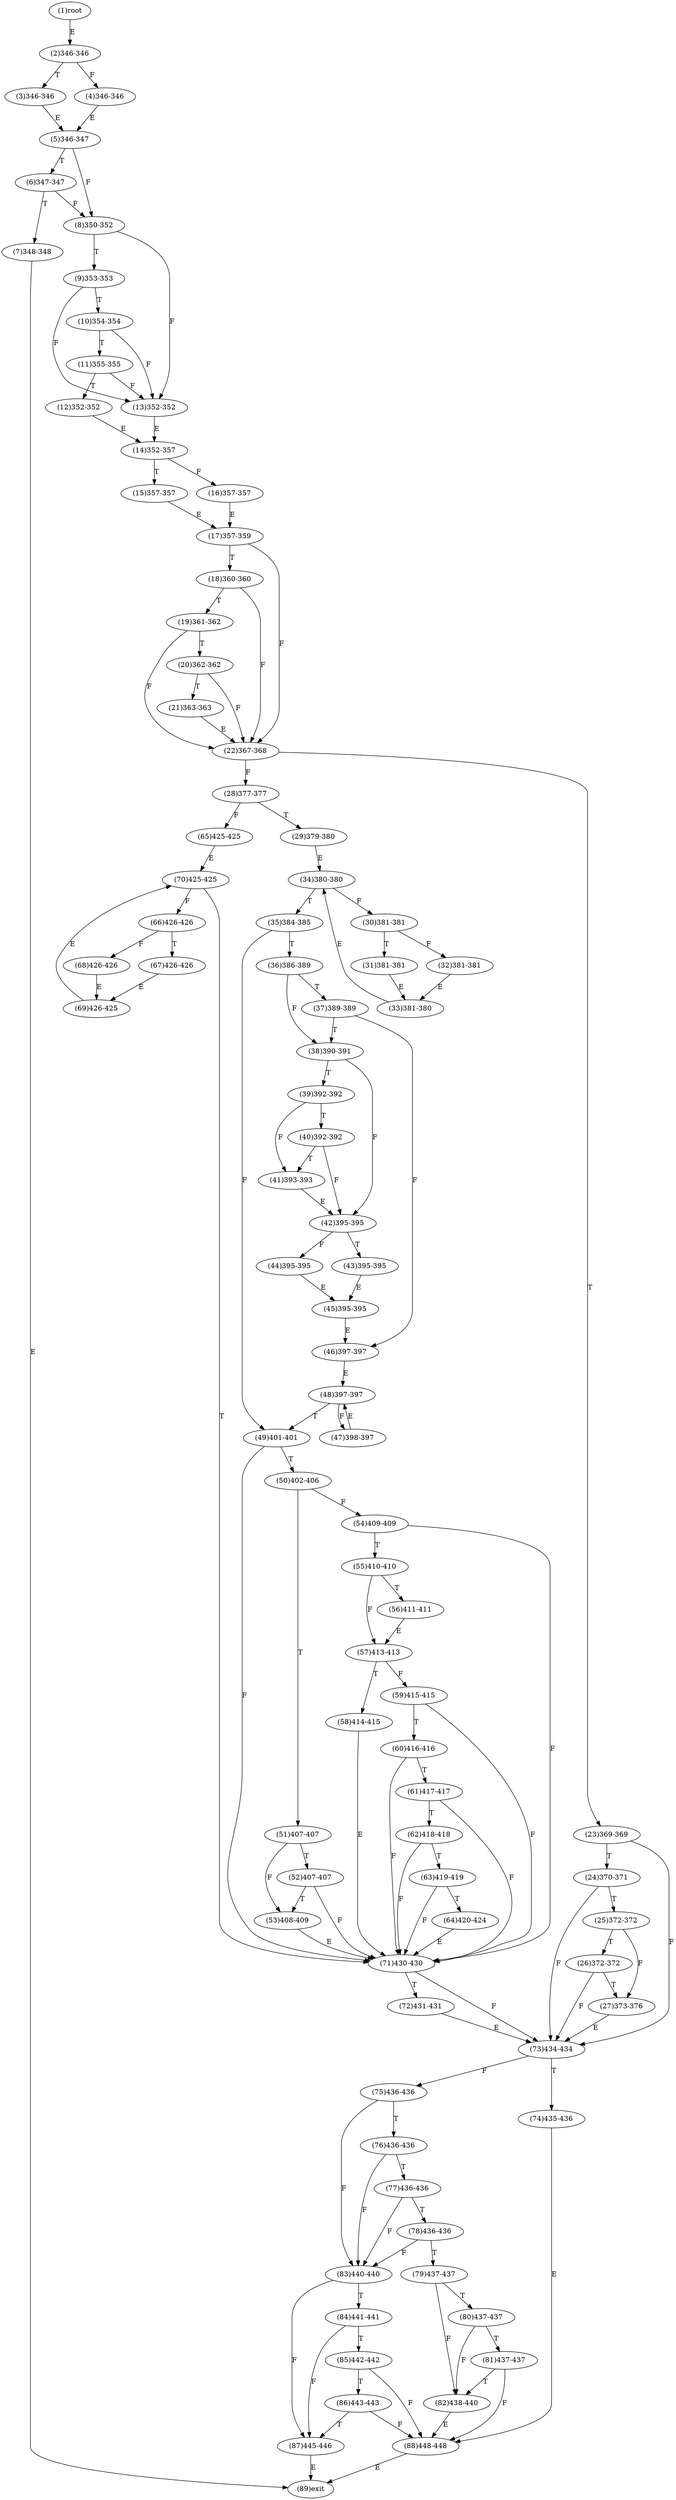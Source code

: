 digraph "" { 
1[ label="(1)root"];
2[ label="(2)346-346"];
3[ label="(3)346-346"];
4[ label="(4)346-346"];
5[ label="(5)346-347"];
6[ label="(6)347-347"];
7[ label="(7)348-348"];
8[ label="(8)350-352"];
9[ label="(9)353-353"];
10[ label="(10)354-354"];
11[ label="(11)355-355"];
12[ label="(12)352-352"];
13[ label="(13)352-352"];
14[ label="(14)352-357"];
15[ label="(15)357-357"];
17[ label="(17)357-359"];
16[ label="(16)357-357"];
19[ label="(19)361-362"];
18[ label="(18)360-360"];
21[ label="(21)363-363"];
20[ label="(20)362-362"];
23[ label="(23)369-369"];
22[ label="(22)367-368"];
25[ label="(25)372-372"];
24[ label="(24)370-371"];
27[ label="(27)373-376"];
26[ label="(26)372-372"];
29[ label="(29)379-380"];
28[ label="(28)377-377"];
31[ label="(31)381-381"];
30[ label="(30)381-381"];
34[ label="(34)380-380"];
35[ label="(35)384-385"];
32[ label="(32)381-381"];
33[ label="(33)381-380"];
38[ label="(38)390-391"];
39[ label="(39)392-392"];
36[ label="(36)386-389"];
37[ label="(37)389-389"];
42[ label="(42)395-395"];
43[ label="(43)395-395"];
40[ label="(40)392-392"];
41[ label="(41)393-393"];
46[ label="(46)397-397"];
47[ label="(47)398-397"];
44[ label="(44)395-395"];
45[ label="(45)395-395"];
51[ label="(51)407-407"];
50[ label="(50)402-406"];
49[ label="(49)401-401"];
48[ label="(48)397-397"];
55[ label="(55)410-410"];
54[ label="(54)409-409"];
53[ label="(53)408-409"];
52[ label="(52)407-407"];
59[ label="(59)415-415"];
58[ label="(58)414-415"];
57[ label="(57)413-413"];
56[ label="(56)411-411"];
63[ label="(63)419-419"];
62[ label="(62)418-418"];
61[ label="(61)417-417"];
60[ label="(60)416-416"];
68[ label="(68)426-426"];
69[ label="(69)426-425"];
70[ label="(70)425-425"];
71[ label="(71)430-430"];
64[ label="(64)420-424"];
65[ label="(65)425-425"];
66[ label="(66)426-426"];
67[ label="(67)426-426"];
76[ label="(76)436-436"];
77[ label="(77)436-436"];
78[ label="(78)436-436"];
79[ label="(79)437-437"];
72[ label="(72)431-431"];
73[ label="(73)434-434"];
74[ label="(74)435-436"];
75[ label="(75)436-436"];
85[ label="(85)442-442"];
84[ label="(84)441-441"];
87[ label="(87)445-446"];
86[ label="(86)443-443"];
81[ label="(81)437-437"];
80[ label="(80)437-437"];
83[ label="(83)440-440"];
82[ label="(82)438-440"];
89[ label="(89)exit"];
88[ label="(88)448-448"];
1->2[ label="E"];
2->4[ label="F"];
2->3[ label="T"];
3->5[ label="E"];
4->5[ label="E"];
5->8[ label="F"];
5->6[ label="T"];
6->8[ label="F"];
6->7[ label="T"];
7->89[ label="E"];
8->13[ label="F"];
8->9[ label="T"];
9->13[ label="F"];
9->10[ label="T"];
10->13[ label="F"];
10->11[ label="T"];
11->13[ label="F"];
11->12[ label="T"];
12->14[ label="E"];
13->14[ label="E"];
14->16[ label="F"];
14->15[ label="T"];
15->17[ label="E"];
16->17[ label="E"];
17->22[ label="F"];
17->18[ label="T"];
18->22[ label="F"];
18->19[ label="T"];
19->22[ label="F"];
19->20[ label="T"];
20->22[ label="F"];
20->21[ label="T"];
21->22[ label="E"];
22->28[ label="F"];
22->23[ label="T"];
23->73[ label="F"];
23->24[ label="T"];
24->73[ label="F"];
24->25[ label="T"];
25->27[ label="F"];
25->26[ label="T"];
26->73[ label="F"];
26->27[ label="T"];
27->73[ label="E"];
28->65[ label="F"];
28->29[ label="T"];
29->34[ label="E"];
30->32[ label="F"];
30->31[ label="T"];
31->33[ label="E"];
32->33[ label="E"];
33->34[ label="E"];
34->30[ label="F"];
34->35[ label="T"];
35->49[ label="F"];
35->36[ label="T"];
36->38[ label="F"];
36->37[ label="T"];
37->46[ label="F"];
37->38[ label="T"];
38->42[ label="F"];
38->39[ label="T"];
39->41[ label="F"];
39->40[ label="T"];
40->42[ label="F"];
40->41[ label="T"];
41->42[ label="E"];
42->44[ label="F"];
42->43[ label="T"];
43->45[ label="E"];
44->45[ label="E"];
45->46[ label="E"];
46->48[ label="E"];
47->48[ label="E"];
48->47[ label="F"];
48->49[ label="T"];
49->71[ label="F"];
49->50[ label="T"];
50->54[ label="F"];
50->51[ label="T"];
51->53[ label="F"];
51->52[ label="T"];
52->71[ label="F"];
52->53[ label="T"];
53->71[ label="E"];
54->71[ label="F"];
54->55[ label="T"];
55->57[ label="F"];
55->56[ label="T"];
56->57[ label="E"];
57->59[ label="F"];
57->58[ label="T"];
58->71[ label="E"];
59->71[ label="F"];
59->60[ label="T"];
60->71[ label="F"];
60->61[ label="T"];
61->71[ label="F"];
61->62[ label="T"];
62->71[ label="F"];
62->63[ label="T"];
63->71[ label="F"];
63->64[ label="T"];
64->71[ label="E"];
65->70[ label="E"];
66->68[ label="F"];
66->67[ label="T"];
67->69[ label="E"];
68->69[ label="E"];
69->70[ label="E"];
70->66[ label="F"];
70->71[ label="T"];
71->73[ label="F"];
71->72[ label="T"];
72->73[ label="E"];
73->75[ label="F"];
73->74[ label="T"];
74->88[ label="E"];
75->83[ label="F"];
75->76[ label="T"];
76->83[ label="F"];
76->77[ label="T"];
77->83[ label="F"];
77->78[ label="T"];
78->83[ label="F"];
78->79[ label="T"];
79->82[ label="F"];
79->80[ label="T"];
80->82[ label="F"];
80->81[ label="T"];
81->88[ label="F"];
81->82[ label="T"];
82->88[ label="E"];
83->87[ label="F"];
83->84[ label="T"];
84->87[ label="F"];
84->85[ label="T"];
85->88[ label="F"];
85->86[ label="T"];
86->88[ label="F"];
86->87[ label="T"];
87->89[ label="E"];
88->89[ label="E"];
}